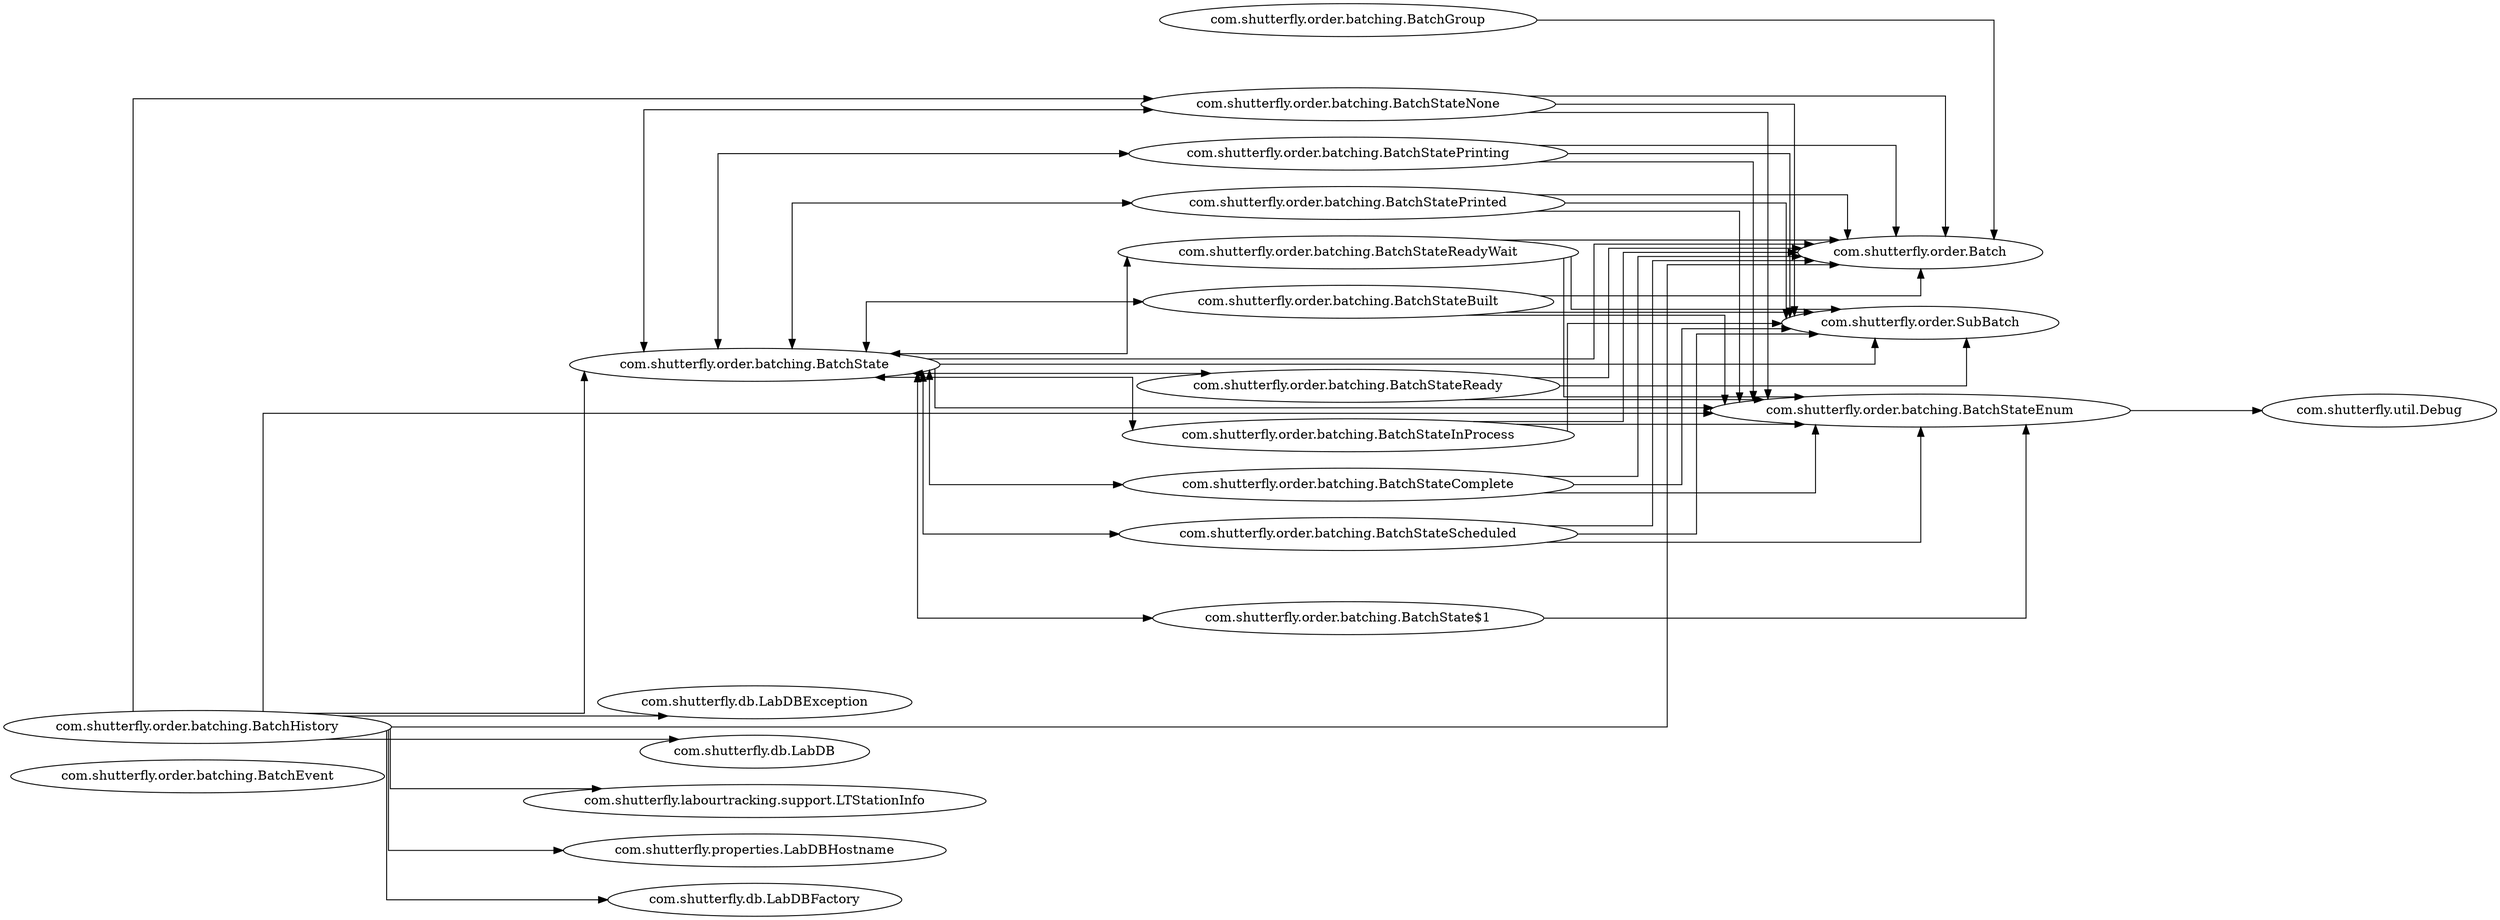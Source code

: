 digraph dependencyGraph {
 concentrate=true;
 rankdir="LR"; 
ranksep="2.0";
"com.shutterfly.order.batching.BatchEvent"; 
"com.shutterfly.order.batching.BatchGroup"; 
"com.shutterfly.order.batching.BatchGroup"->"com.shutterfly.order.Batch";
"com.shutterfly.order.batching.BatchHistory"; 
"com.shutterfly.order.batching.BatchHistory"->"com.shutterfly.order.batching.BatchState";
"com.shutterfly.order.batching.BatchHistory"->"com.shutterfly.order.Batch";
"com.shutterfly.order.batching.BatchHistory"->"com.shutterfly.db.LabDBException";
"com.shutterfly.order.batching.BatchHistory"->"com.shutterfly.db.LabDB";
"com.shutterfly.order.batching.BatchHistory"->"com.shutterfly.order.batching.BatchStateNone";
"com.shutterfly.order.batching.BatchHistory"->"com.shutterfly.labourtracking.support.LTStationInfo";
"com.shutterfly.order.batching.BatchHistory"->"com.shutterfly.order.batching.BatchStateEnum";
"com.shutterfly.order.batching.BatchHistory"->"com.shutterfly.properties.LabDBHostname";
"com.shutterfly.order.batching.BatchHistory"->"com.shutterfly.db.LabDBFactory";
"com.shutterfly.order.batching.BatchState$1"; 
"com.shutterfly.order.batching.BatchState$1"->"com.shutterfly.order.batching.BatchState";
"com.shutterfly.order.batching.BatchState$1"->"com.shutterfly.order.batching.BatchStateEnum";
"com.shutterfly.order.batching.BatchState"; 
"com.shutterfly.order.batching.BatchState"->"com.shutterfly.order.batching.BatchStateEnum";
"com.shutterfly.order.batching.BatchState"->"com.shutterfly.order.Batch";
"com.shutterfly.order.batching.BatchState"->"com.shutterfly.order.SubBatch";
"com.shutterfly.order.batching.BatchState"->"com.shutterfly.order.batching.BatchStateBuilt";
"com.shutterfly.order.batching.BatchState"->"com.shutterfly.order.batching.BatchStateReady";
"com.shutterfly.order.batching.BatchState"->"com.shutterfly.order.batching.BatchStateInProcess";
"com.shutterfly.order.batching.BatchState"->"com.shutterfly.order.batching.BatchStateComplete";
"com.shutterfly.order.batching.BatchState"->"com.shutterfly.order.batching.BatchStateScheduled";
"com.shutterfly.order.batching.BatchState"->"com.shutterfly.order.batching.BatchStatePrinting";
"com.shutterfly.order.batching.BatchState"->"com.shutterfly.order.batching.BatchStatePrinted";
"com.shutterfly.order.batching.BatchState"->"com.shutterfly.order.batching.BatchStateReadyWait";
"com.shutterfly.order.batching.BatchState"->"com.shutterfly.order.batching.BatchStateNone";
"com.shutterfly.order.batching.BatchState"->"com.shutterfly.order.batching.BatchState$1";
"com.shutterfly.order.batching.BatchStateBuilt"; 
"com.shutterfly.order.batching.BatchStateBuilt"->"com.shutterfly.order.batching.BatchState";
"com.shutterfly.order.batching.BatchStateBuilt"->"com.shutterfly.order.Batch";
"com.shutterfly.order.batching.BatchStateBuilt"->"com.shutterfly.order.SubBatch";
"com.shutterfly.order.batching.BatchStateBuilt"->"com.shutterfly.order.batching.BatchStateEnum";
"com.shutterfly.order.batching.BatchStateComplete"; 
"com.shutterfly.order.batching.BatchStateComplete"->"com.shutterfly.order.batching.BatchState";
"com.shutterfly.order.batching.BatchStateComplete"->"com.shutterfly.order.Batch";
"com.shutterfly.order.batching.BatchStateComplete"->"com.shutterfly.order.SubBatch";
"com.shutterfly.order.batching.BatchStateComplete"->"com.shutterfly.order.batching.BatchStateEnum";
"com.shutterfly.order.batching.BatchStateEnum"; 
"com.shutterfly.order.batching.BatchStateEnum"->"com.shutterfly.util.Debug";
"com.shutterfly.order.batching.BatchStateInProcess"; 
"com.shutterfly.order.batching.BatchStateInProcess"->"com.shutterfly.order.batching.BatchState";
"com.shutterfly.order.batching.BatchStateInProcess"->"com.shutterfly.order.Batch";
"com.shutterfly.order.batching.BatchStateInProcess"->"com.shutterfly.order.SubBatch";
"com.shutterfly.order.batching.BatchStateInProcess"->"com.shutterfly.order.batching.BatchStateEnum";
"com.shutterfly.order.batching.BatchStateNone"; 
"com.shutterfly.order.batching.BatchStateNone"->"com.shutterfly.order.batching.BatchState";
"com.shutterfly.order.batching.BatchStateNone"->"com.shutterfly.order.Batch";
"com.shutterfly.order.batching.BatchStateNone"->"com.shutterfly.order.SubBatch";
"com.shutterfly.order.batching.BatchStateNone"->"com.shutterfly.order.batching.BatchStateEnum";
"com.shutterfly.order.batching.BatchStatePrinted"; 
"com.shutterfly.order.batching.BatchStatePrinted"->"com.shutterfly.order.batching.BatchState";
"com.shutterfly.order.batching.BatchStatePrinted"->"com.shutterfly.order.Batch";
"com.shutterfly.order.batching.BatchStatePrinted"->"com.shutterfly.order.SubBatch";
"com.shutterfly.order.batching.BatchStatePrinted"->"com.shutterfly.order.batching.BatchStateEnum";
"com.shutterfly.order.batching.BatchStatePrinting"; 
"com.shutterfly.order.batching.BatchStatePrinting"->"com.shutterfly.order.batching.BatchState";
"com.shutterfly.order.batching.BatchStatePrinting"->"com.shutterfly.order.Batch";
"com.shutterfly.order.batching.BatchStatePrinting"->"com.shutterfly.order.SubBatch";
"com.shutterfly.order.batching.BatchStatePrinting"->"com.shutterfly.order.batching.BatchStateEnum";
"com.shutterfly.order.batching.BatchStateReady"; 
"com.shutterfly.order.batching.BatchStateReady"->"com.shutterfly.order.batching.BatchState";
"com.shutterfly.order.batching.BatchStateReady"->"com.shutterfly.order.Batch";
"com.shutterfly.order.batching.BatchStateReady"->"com.shutterfly.order.SubBatch";
"com.shutterfly.order.batching.BatchStateReady"->"com.shutterfly.order.batching.BatchStateEnum";
"com.shutterfly.order.batching.BatchStateReadyWait"; 
"com.shutterfly.order.batching.BatchStateReadyWait"->"com.shutterfly.order.batching.BatchState";
"com.shutterfly.order.batching.BatchStateReadyWait"->"com.shutterfly.order.Batch";
"com.shutterfly.order.batching.BatchStateReadyWait"->"com.shutterfly.order.SubBatch";
"com.shutterfly.order.batching.BatchStateReadyWait"->"com.shutterfly.order.batching.BatchStateEnum";
"com.shutterfly.order.batching.BatchStateScheduled"; 
"com.shutterfly.order.batching.BatchStateScheduled"->"com.shutterfly.order.batching.BatchState";
"com.shutterfly.order.batching.BatchStateScheduled"->"com.shutterfly.order.Batch";
"com.shutterfly.order.batching.BatchStateScheduled"->"com.shutterfly.order.SubBatch";
"com.shutterfly.order.batching.BatchStateScheduled"->"com.shutterfly.order.batching.BatchStateEnum";
splines="ortho";
}